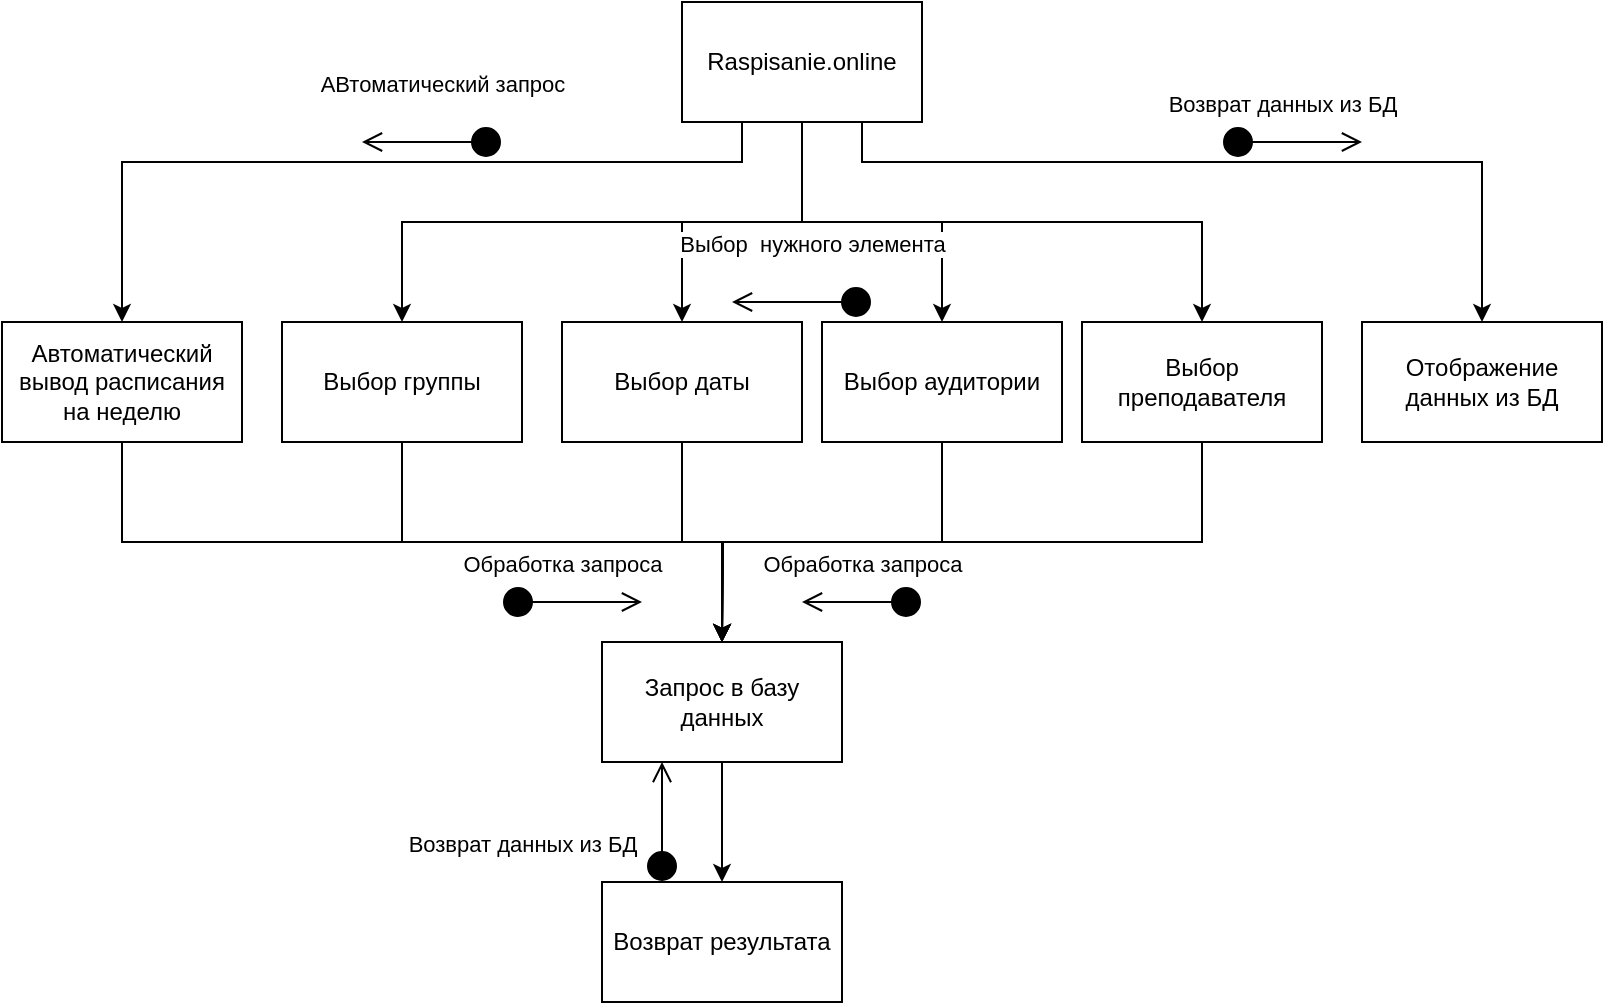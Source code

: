 <mxfile version="14.4.2" type="github">
  <diagram id="GXCTUo52rCer0XXX41nN" name="Page-1">
    <mxGraphModel dx="1038" dy="580" grid="1" gridSize="10" guides="1" tooltips="1" connect="1" arrows="1" fold="1" page="1" pageScale="1" pageWidth="827" pageHeight="1169" math="0" shadow="0">
      <root>
        <mxCell id="0" />
        <mxCell id="1" parent="0" />
        <mxCell id="IHZ_zdu_gvjx007J5u15-7" style="edgeStyle=orthogonalEdgeStyle;rounded=0;orthogonalLoop=1;jettySize=auto;html=1;exitX=0.5;exitY=1;exitDx=0;exitDy=0;entryX=0.5;entryY=0;entryDx=0;entryDy=0;" edge="1" parent="1" source="IHZ_zdu_gvjx007J5u15-1" target="IHZ_zdu_gvjx007J5u15-2">
          <mxGeometry relative="1" as="geometry" />
        </mxCell>
        <mxCell id="IHZ_zdu_gvjx007J5u15-8" style="edgeStyle=orthogonalEdgeStyle;rounded=0;orthogonalLoop=1;jettySize=auto;html=1;exitX=0.5;exitY=1;exitDx=0;exitDy=0;entryX=0.5;entryY=0;entryDx=0;entryDy=0;" edge="1" parent="1" source="IHZ_zdu_gvjx007J5u15-1" target="IHZ_zdu_gvjx007J5u15-3">
          <mxGeometry relative="1" as="geometry" />
        </mxCell>
        <mxCell id="IHZ_zdu_gvjx007J5u15-9" style="edgeStyle=orthogonalEdgeStyle;rounded=0;orthogonalLoop=1;jettySize=auto;html=1;exitX=0.5;exitY=1;exitDx=0;exitDy=0;entryX=0.5;entryY=0;entryDx=0;entryDy=0;" edge="1" parent="1" source="IHZ_zdu_gvjx007J5u15-1" target="IHZ_zdu_gvjx007J5u15-4">
          <mxGeometry relative="1" as="geometry" />
        </mxCell>
        <mxCell id="IHZ_zdu_gvjx007J5u15-10" style="edgeStyle=orthogonalEdgeStyle;rounded=0;orthogonalLoop=1;jettySize=auto;html=1;exitX=0.5;exitY=1;exitDx=0;exitDy=0;" edge="1" parent="1" source="IHZ_zdu_gvjx007J5u15-1" target="IHZ_zdu_gvjx007J5u15-5">
          <mxGeometry relative="1" as="geometry" />
        </mxCell>
        <mxCell id="IHZ_zdu_gvjx007J5u15-22" style="edgeStyle=orthogonalEdgeStyle;rounded=0;orthogonalLoop=1;jettySize=auto;html=1;exitX=0.75;exitY=1;exitDx=0;exitDy=0;entryX=0.5;entryY=0;entryDx=0;entryDy=0;" edge="1" parent="1" source="IHZ_zdu_gvjx007J5u15-1" target="IHZ_zdu_gvjx007J5u15-21">
          <mxGeometry relative="1" as="geometry">
            <mxPoint x="720" y="100" as="targetPoint" />
            <Array as="points">
              <mxPoint x="450" y="80" />
              <mxPoint x="760" y="80" />
            </Array>
          </mxGeometry>
        </mxCell>
        <mxCell id="IHZ_zdu_gvjx007J5u15-31" style="edgeStyle=orthogonalEdgeStyle;rounded=0;orthogonalLoop=1;jettySize=auto;html=1;exitX=0.25;exitY=1;exitDx=0;exitDy=0;" edge="1" parent="1" source="IHZ_zdu_gvjx007J5u15-1">
          <mxGeometry relative="1" as="geometry">
            <mxPoint x="80" y="160" as="targetPoint" />
            <Array as="points">
              <mxPoint x="390" y="80" />
              <mxPoint x="80" y="80" />
            </Array>
          </mxGeometry>
        </mxCell>
        <mxCell id="IHZ_zdu_gvjx007J5u15-1" value="Raspisanie.online" style="rounded=0;whiteSpace=wrap;html=1;" vertex="1" parent="1">
          <mxGeometry x="360" width="120" height="60" as="geometry" />
        </mxCell>
        <mxCell id="IHZ_zdu_gvjx007J5u15-13" style="edgeStyle=orthogonalEdgeStyle;rounded=0;orthogonalLoop=1;jettySize=auto;html=1;exitX=0.5;exitY=1;exitDx=0;exitDy=0;entryX=0.5;entryY=0;entryDx=0;entryDy=0;" edge="1" parent="1" source="IHZ_zdu_gvjx007J5u15-2" target="IHZ_zdu_gvjx007J5u15-12">
          <mxGeometry relative="1" as="geometry" />
        </mxCell>
        <mxCell id="IHZ_zdu_gvjx007J5u15-2" value="Выбор группы" style="rounded=0;whiteSpace=wrap;html=1;" vertex="1" parent="1">
          <mxGeometry x="160" y="160" width="120" height="60" as="geometry" />
        </mxCell>
        <mxCell id="IHZ_zdu_gvjx007J5u15-14" style="edgeStyle=orthogonalEdgeStyle;rounded=0;orthogonalLoop=1;jettySize=auto;html=1;exitX=0.5;exitY=1;exitDx=0;exitDy=0;" edge="1" parent="1" source="IHZ_zdu_gvjx007J5u15-3">
          <mxGeometry relative="1" as="geometry">
            <mxPoint x="380" y="320" as="targetPoint" />
          </mxGeometry>
        </mxCell>
        <mxCell id="IHZ_zdu_gvjx007J5u15-3" value="Выбор даты" style="rounded=0;whiteSpace=wrap;html=1;" vertex="1" parent="1">
          <mxGeometry x="300" y="160" width="120" height="60" as="geometry" />
        </mxCell>
        <mxCell id="IHZ_zdu_gvjx007J5u15-15" style="edgeStyle=orthogonalEdgeStyle;rounded=0;orthogonalLoop=1;jettySize=auto;html=1;exitX=0.5;exitY=1;exitDx=0;exitDy=0;" edge="1" parent="1" source="IHZ_zdu_gvjx007J5u15-4">
          <mxGeometry relative="1" as="geometry">
            <mxPoint x="380" y="320" as="targetPoint" />
          </mxGeometry>
        </mxCell>
        <mxCell id="IHZ_zdu_gvjx007J5u15-4" value="Выбор аудитории" style="rounded=0;whiteSpace=wrap;html=1;" vertex="1" parent="1">
          <mxGeometry x="430" y="160" width="120" height="60" as="geometry" />
        </mxCell>
        <mxCell id="IHZ_zdu_gvjx007J5u15-16" style="edgeStyle=orthogonalEdgeStyle;rounded=0;orthogonalLoop=1;jettySize=auto;html=1;exitX=0.5;exitY=1;exitDx=0;exitDy=0;" edge="1" parent="1" source="IHZ_zdu_gvjx007J5u15-5">
          <mxGeometry relative="1" as="geometry">
            <mxPoint x="380" y="320" as="targetPoint" />
          </mxGeometry>
        </mxCell>
        <mxCell id="IHZ_zdu_gvjx007J5u15-5" value="Выбор преподавателя" style="rounded=0;whiteSpace=wrap;html=1;" vertex="1" parent="1">
          <mxGeometry x="560" y="160" width="120" height="60" as="geometry" />
        </mxCell>
        <mxCell id="IHZ_zdu_gvjx007J5u15-20" style="edgeStyle=orthogonalEdgeStyle;rounded=0;orthogonalLoop=1;jettySize=auto;html=1;exitX=0.5;exitY=1;exitDx=0;exitDy=0;entryX=0.5;entryY=0;entryDx=0;entryDy=0;" edge="1" parent="1" source="IHZ_zdu_gvjx007J5u15-12" target="IHZ_zdu_gvjx007J5u15-18">
          <mxGeometry relative="1" as="geometry" />
        </mxCell>
        <mxCell id="IHZ_zdu_gvjx007J5u15-12" value="Запрос в базу данных" style="rounded=0;whiteSpace=wrap;html=1;" vertex="1" parent="1">
          <mxGeometry x="320" y="320" width="120" height="60" as="geometry" />
        </mxCell>
        <mxCell id="IHZ_zdu_gvjx007J5u15-18" value="Возврат результата" style="rounded=0;whiteSpace=wrap;html=1;" vertex="1" parent="1">
          <mxGeometry x="320" y="440" width="120" height="60" as="geometry" />
        </mxCell>
        <mxCell id="IHZ_zdu_gvjx007J5u15-21" value="Отображение данных из БД" style="rounded=0;whiteSpace=wrap;html=1;" vertex="1" parent="1">
          <mxGeometry x="700" y="160" width="120" height="60" as="geometry" />
        </mxCell>
        <mxCell id="IHZ_zdu_gvjx007J5u15-26" value="Возврат данных из БД" style="html=1;verticalAlign=bottom;startArrow=circle;startFill=1;endArrow=open;startSize=6;endSize=8;" edge="1" parent="1">
          <mxGeometry x="-0.143" y="10" width="80" relative="1" as="geometry">
            <mxPoint x="630" y="70" as="sourcePoint" />
            <mxPoint x="700" y="70" as="targetPoint" />
            <mxPoint as="offset" />
          </mxGeometry>
        </mxCell>
        <mxCell id="IHZ_zdu_gvjx007J5u15-27" value="Обработка запроса" style="html=1;verticalAlign=bottom;startArrow=circle;startFill=1;endArrow=open;startSize=6;endSize=8;" edge="1" parent="1">
          <mxGeometry x="-0.143" y="10" width="80" relative="1" as="geometry">
            <mxPoint x="270" y="300" as="sourcePoint" />
            <mxPoint x="340" y="300" as="targetPoint" />
            <mxPoint as="offset" />
          </mxGeometry>
        </mxCell>
        <mxCell id="IHZ_zdu_gvjx007J5u15-28" value="Обработка запроса" style="html=1;verticalAlign=bottom;startArrow=circle;startFill=1;endArrow=open;startSize=6;endSize=8;" edge="1" parent="1">
          <mxGeometry y="-10" width="80" relative="1" as="geometry">
            <mxPoint x="480" y="300" as="sourcePoint" />
            <mxPoint x="420" y="300" as="targetPoint" />
            <mxPoint as="offset" />
          </mxGeometry>
        </mxCell>
        <mxCell id="IHZ_zdu_gvjx007J5u15-29" value="Выбор&amp;nbsp; нужного элемента" style="html=1;verticalAlign=bottom;startArrow=circle;startFill=1;endArrow=open;startSize=6;endSize=8;" edge="1" parent="1">
          <mxGeometry x="-0.143" y="-20" width="80" relative="1" as="geometry">
            <mxPoint x="455" y="150" as="sourcePoint" />
            <mxPoint x="385" y="150" as="targetPoint" />
            <mxPoint as="offset" />
          </mxGeometry>
        </mxCell>
        <mxCell id="IHZ_zdu_gvjx007J5u15-30" value="Возврат данных из БД" style="html=1;verticalAlign=bottom;startArrow=circle;startFill=1;endArrow=open;startSize=6;endSize=8;" edge="1" parent="1">
          <mxGeometry x="-0.667" y="70" width="80" relative="1" as="geometry">
            <mxPoint x="350" y="440" as="sourcePoint" />
            <mxPoint x="350" y="380" as="targetPoint" />
            <mxPoint as="offset" />
          </mxGeometry>
        </mxCell>
        <mxCell id="IHZ_zdu_gvjx007J5u15-34" style="edgeStyle=orthogonalEdgeStyle;rounded=0;orthogonalLoop=1;jettySize=auto;html=1;exitX=0.5;exitY=1;exitDx=0;exitDy=0;" edge="1" parent="1" source="IHZ_zdu_gvjx007J5u15-32" target="IHZ_zdu_gvjx007J5u15-12">
          <mxGeometry relative="1" as="geometry" />
        </mxCell>
        <mxCell id="IHZ_zdu_gvjx007J5u15-32" value="Автоматический вывод расписания на неделю" style="rounded=0;whiteSpace=wrap;html=1;" vertex="1" parent="1">
          <mxGeometry x="20" y="160" width="120" height="60" as="geometry" />
        </mxCell>
        <mxCell id="IHZ_zdu_gvjx007J5u15-33" value="АВтоматический запрос" style="html=1;verticalAlign=bottom;startArrow=circle;startFill=1;endArrow=open;startSize=6;endSize=8;" edge="1" parent="1">
          <mxGeometry x="-0.143" y="-20" width="80" relative="1" as="geometry">
            <mxPoint x="270" y="70" as="sourcePoint" />
            <mxPoint x="200" y="70" as="targetPoint" />
            <mxPoint as="offset" />
          </mxGeometry>
        </mxCell>
      </root>
    </mxGraphModel>
  </diagram>
</mxfile>

